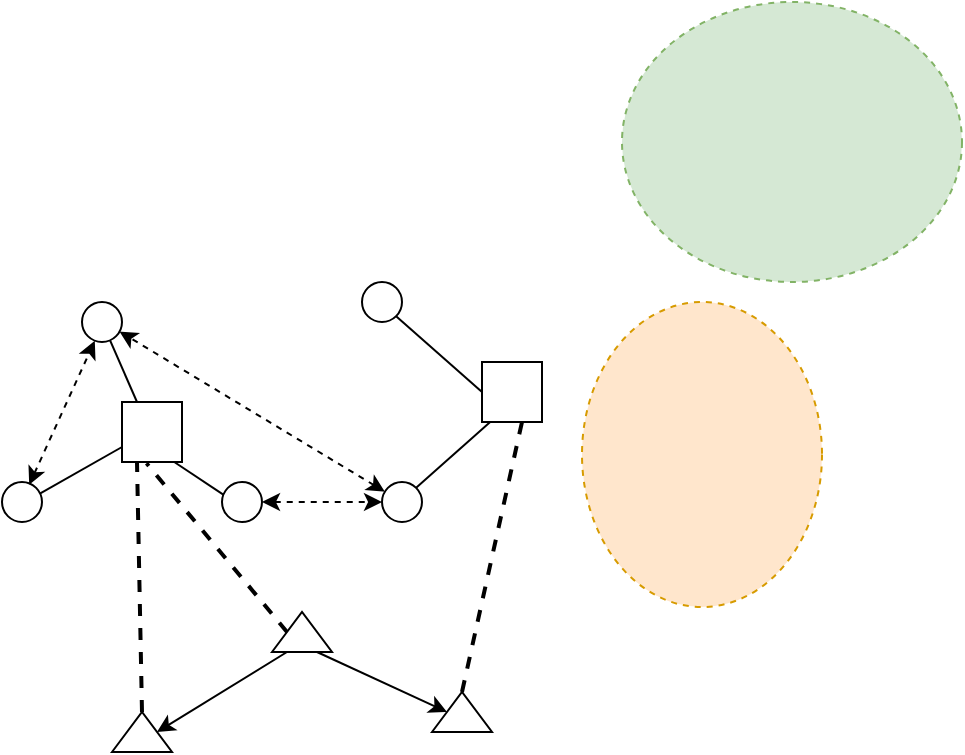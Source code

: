 <mxfile version="21.6.6" type="github">
  <diagram id="GNqFCcxSc9w9rzO7mvoY" name="第 1 页">
    <mxGraphModel dx="989" dy="523" grid="1" gridSize="10" guides="1" tooltips="1" connect="1" arrows="1" fold="1" page="1" pageScale="1" pageWidth="827" pageHeight="1169" math="0" shadow="0">
      <root>
        <mxCell id="0" />
        <mxCell id="1" parent="0" />
        <mxCell id="a7ZOLqP6ZekNGYwvmZNE-22" value="" style="ellipse;whiteSpace=wrap;html=1;dashed=1;fillColor=#ffe6cc;strokeColor=#d79b00;" vertex="1" parent="1">
          <mxGeometry x="610" y="260" width="120" height="152.5" as="geometry" />
        </mxCell>
        <mxCell id="a7ZOLqP6ZekNGYwvmZNE-21" value="" style="ellipse;whiteSpace=wrap;html=1;dashed=1;fillColor=#d5e8d4;strokeColor=#82b366;" vertex="1" parent="1">
          <mxGeometry x="630" y="110" width="170" height="140" as="geometry" />
        </mxCell>
        <mxCell id="a7ZOLqP6ZekNGYwvmZNE-1" value="" style="ellipse;whiteSpace=wrap;html=1;aspect=fixed;" vertex="1" parent="1">
          <mxGeometry x="320" y="350" width="20" height="20" as="geometry" />
        </mxCell>
        <mxCell id="a7ZOLqP6ZekNGYwvmZNE-2" value="" style="rounded=1;whiteSpace=wrap;html=1;arcSize=0;direction=west;" vertex="1" parent="1">
          <mxGeometry x="380" y="310" width="30" height="30" as="geometry" />
        </mxCell>
        <mxCell id="a7ZOLqP6ZekNGYwvmZNE-3" value="" style="endArrow=none;html=1;rounded=0;entryX=1;entryY=0.25;entryDx=0;entryDy=0;exitX=0.958;exitY=0.287;exitDx=0;exitDy=0;exitPerimeter=0;" edge="1" parent="1" source="a7ZOLqP6ZekNGYwvmZNE-1" target="a7ZOLqP6ZekNGYwvmZNE-2">
          <mxGeometry width="50" height="50" relative="1" as="geometry">
            <mxPoint x="290" y="400" as="sourcePoint" />
            <mxPoint x="410" y="390" as="targetPoint" />
          </mxGeometry>
        </mxCell>
        <mxCell id="a7ZOLqP6ZekNGYwvmZNE-4" value="" style="ellipse;whiteSpace=wrap;html=1;aspect=fixed;" vertex="1" parent="1">
          <mxGeometry x="500" y="250" width="20" height="20" as="geometry" />
        </mxCell>
        <mxCell id="a7ZOLqP6ZekNGYwvmZNE-5" value="" style="rounded=1;whiteSpace=wrap;html=1;arcSize=0;direction=west;" vertex="1" parent="1">
          <mxGeometry x="560" y="290" width="30" height="30" as="geometry" />
        </mxCell>
        <mxCell id="a7ZOLqP6ZekNGYwvmZNE-6" value="" style="endArrow=none;html=1;rounded=0;entryX=1;entryY=0.5;entryDx=0;entryDy=0;exitX=1;exitY=1;exitDx=0;exitDy=0;" edge="1" parent="1" source="a7ZOLqP6ZekNGYwvmZNE-4" target="a7ZOLqP6ZekNGYwvmZNE-5">
          <mxGeometry width="50" height="50" relative="1" as="geometry">
            <mxPoint x="460" y="390" as="sourcePoint" />
            <mxPoint x="580" y="380" as="targetPoint" />
          </mxGeometry>
        </mxCell>
        <mxCell id="a7ZOLqP6ZekNGYwvmZNE-7" value="" style="ellipse;whiteSpace=wrap;html=1;aspect=fixed;" vertex="1" parent="1">
          <mxGeometry x="360" y="260" width="20" height="20" as="geometry" />
        </mxCell>
        <mxCell id="a7ZOLqP6ZekNGYwvmZNE-8" value="" style="endArrow=none;html=1;rounded=0;entryX=0.75;entryY=1;entryDx=0;entryDy=0;exitX=0.702;exitY=0.958;exitDx=0;exitDy=0;exitPerimeter=0;" edge="1" parent="1" source="a7ZOLqP6ZekNGYwvmZNE-7" target="a7ZOLqP6ZekNGYwvmZNE-2">
          <mxGeometry width="50" height="50" relative="1" as="geometry">
            <mxPoint x="310" y="310" as="sourcePoint" />
            <mxPoint x="400" y="243" as="targetPoint" />
          </mxGeometry>
        </mxCell>
        <mxCell id="a7ZOLqP6ZekNGYwvmZNE-9" value="" style="ellipse;whiteSpace=wrap;html=1;aspect=fixed;" vertex="1" parent="1">
          <mxGeometry x="430" y="350" width="20" height="20" as="geometry" />
        </mxCell>
        <mxCell id="a7ZOLqP6ZekNGYwvmZNE-10" value="" style="endArrow=none;html=1;rounded=0;entryX=0.129;entryY=0;entryDx=0;entryDy=0;exitX=0.042;exitY=0.322;exitDx=0;exitDy=0;exitPerimeter=0;entryPerimeter=0;" edge="1" parent="1" source="a7ZOLqP6ZekNGYwvmZNE-9" target="a7ZOLqP6ZekNGYwvmZNE-2">
          <mxGeometry width="50" height="50" relative="1" as="geometry">
            <mxPoint x="310" y="420" as="sourcePoint" />
            <mxPoint x="400" y="353" as="targetPoint" />
          </mxGeometry>
        </mxCell>
        <mxCell id="a7ZOLqP6ZekNGYwvmZNE-11" value="" style="ellipse;whiteSpace=wrap;html=1;aspect=fixed;" vertex="1" parent="1">
          <mxGeometry x="510" y="350" width="20" height="20" as="geometry" />
        </mxCell>
        <mxCell id="a7ZOLqP6ZekNGYwvmZNE-12" value="" style="endArrow=none;html=1;rounded=0;entryX=0.868;entryY=-0.003;entryDx=0;entryDy=0;exitX=1;exitY=0;exitDx=0;exitDy=0;entryPerimeter=0;" edge="1" parent="1" source="a7ZOLqP6ZekNGYwvmZNE-11" target="a7ZOLqP6ZekNGYwvmZNE-5">
          <mxGeometry width="50" height="50" relative="1" as="geometry">
            <mxPoint x="510" y="310" as="sourcePoint" />
            <mxPoint x="553" y="348" as="targetPoint" />
          </mxGeometry>
        </mxCell>
        <mxCell id="a7ZOLqP6ZekNGYwvmZNE-13" value="" style="triangle;whiteSpace=wrap;html=1;rotation=-90;" vertex="1" parent="1">
          <mxGeometry x="460" y="410" width="20" height="30" as="geometry" />
        </mxCell>
        <mxCell id="a7ZOLqP6ZekNGYwvmZNE-14" value="" style="triangle;whiteSpace=wrap;html=1;rotation=-90;" vertex="1" parent="1">
          <mxGeometry x="540" y="450" width="20" height="30" as="geometry" />
        </mxCell>
        <mxCell id="a7ZOLqP6ZekNGYwvmZNE-15" value="" style="triangle;whiteSpace=wrap;html=1;rotation=-90;" vertex="1" parent="1">
          <mxGeometry x="380" y="460" width="20" height="30" as="geometry" />
        </mxCell>
        <mxCell id="a7ZOLqP6ZekNGYwvmZNE-16" value="" style="endArrow=none;dashed=1;html=1;strokeWidth=2;rounded=0;exitX=1;exitY=0.5;exitDx=0;exitDy=0;entryX=0.75;entryY=0;entryDx=0;entryDy=0;" edge="1" parent="1" source="a7ZOLqP6ZekNGYwvmZNE-15" target="a7ZOLqP6ZekNGYwvmZNE-2">
          <mxGeometry width="50" height="50" relative="1" as="geometry">
            <mxPoint x="210" y="450" as="sourcePoint" />
            <mxPoint x="260" y="400" as="targetPoint" />
          </mxGeometry>
        </mxCell>
        <mxCell id="a7ZOLqP6ZekNGYwvmZNE-17" value="" style="endArrow=none;html=1;strokeWidth=2;rounded=0;exitX=0.5;exitY=0;exitDx=0;exitDy=0;entryX=0.591;entryY=-0.022;entryDx=0;entryDy=0;dashed=1;entryPerimeter=0;" edge="1" parent="1" source="a7ZOLqP6ZekNGYwvmZNE-13" target="a7ZOLqP6ZekNGYwvmZNE-2">
          <mxGeometry width="50" height="50" relative="1" as="geometry">
            <mxPoint x="400" y="475" as="sourcePoint" />
            <mxPoint x="398" y="350" as="targetPoint" />
          </mxGeometry>
        </mxCell>
        <mxCell id="a7ZOLqP6ZekNGYwvmZNE-19" value="" style="endArrow=none;dashed=1;html=1;strokeWidth=2;rounded=0;entryX=0.5;entryY=0;entryDx=0;entryDy=0;exitX=1;exitY=0.5;exitDx=0;exitDy=0;" edge="1" parent="1" source="a7ZOLqP6ZekNGYwvmZNE-14">
          <mxGeometry width="50" height="50" relative="1" as="geometry">
            <mxPoint x="530" y="450" as="sourcePoint" />
            <mxPoint x="580" y="320" as="targetPoint" />
          </mxGeometry>
        </mxCell>
        <mxCell id="a7ZOLqP6ZekNGYwvmZNE-23" value="" style="endArrow=classic;html=1;rounded=0;exitX=0;exitY=0.25;exitDx=0;exitDy=0;entryX=0.5;entryY=1;entryDx=0;entryDy=0;" edge="1" parent="1" source="a7ZOLqP6ZekNGYwvmZNE-13" target="a7ZOLqP6ZekNGYwvmZNE-15">
          <mxGeometry width="50" height="50" relative="1" as="geometry">
            <mxPoint x="420" y="540" as="sourcePoint" />
            <mxPoint x="470" y="490" as="targetPoint" />
          </mxGeometry>
        </mxCell>
        <mxCell id="a7ZOLqP6ZekNGYwvmZNE-24" value="" style="endArrow=classic;html=1;rounded=0;exitX=0;exitY=0.75;exitDx=0;exitDy=0;entryX=0.5;entryY=0;entryDx=0;entryDy=0;" edge="1" parent="1" source="a7ZOLqP6ZekNGYwvmZNE-13" target="a7ZOLqP6ZekNGYwvmZNE-14">
          <mxGeometry width="50" height="50" relative="1" as="geometry">
            <mxPoint x="473" y="445" as="sourcePoint" />
            <mxPoint x="408" y="485" as="targetPoint" />
          </mxGeometry>
        </mxCell>
        <mxCell id="a7ZOLqP6ZekNGYwvmZNE-25" value="" style="endArrow=classic;startArrow=classic;html=1;rounded=0;dashed=1;entryX=0.32;entryY=0.97;entryDx=0;entryDy=0;entryPerimeter=0;exitX=0.68;exitY=0.07;exitDx=0;exitDy=0;exitPerimeter=0;" edge="1" parent="1" source="a7ZOLqP6ZekNGYwvmZNE-1" target="a7ZOLqP6ZekNGYwvmZNE-7">
          <mxGeometry width="50" height="50" relative="1" as="geometry">
            <mxPoint x="310" y="330" as="sourcePoint" />
            <mxPoint x="360" y="280" as="targetPoint" />
          </mxGeometry>
        </mxCell>
        <mxCell id="a7ZOLqP6ZekNGYwvmZNE-26" value="" style="endArrow=classic;startArrow=classic;html=1;rounded=0;dashed=1;entryX=0.937;entryY=0.737;entryDx=0;entryDy=0;entryPerimeter=0;" edge="1" parent="1" source="a7ZOLqP6ZekNGYwvmZNE-11" target="a7ZOLqP6ZekNGYwvmZNE-7">
          <mxGeometry width="50" height="50" relative="1" as="geometry">
            <mxPoint x="462.119" y="331.512" as="sourcePoint" />
            <mxPoint x="417.887" y="320.0" as="targetPoint" />
          </mxGeometry>
        </mxCell>
        <mxCell id="a7ZOLqP6ZekNGYwvmZNE-27" value="" style="endArrow=classic;startArrow=classic;html=1;rounded=0;dashed=1;exitX=1;exitY=0.5;exitDx=0;exitDy=0;" edge="1" parent="1" source="a7ZOLqP6ZekNGYwvmZNE-9">
          <mxGeometry width="50" height="50" relative="1" as="geometry">
            <mxPoint x="480" y="432" as="sourcePoint" />
            <mxPoint x="510" y="360" as="targetPoint" />
          </mxGeometry>
        </mxCell>
      </root>
    </mxGraphModel>
  </diagram>
</mxfile>
